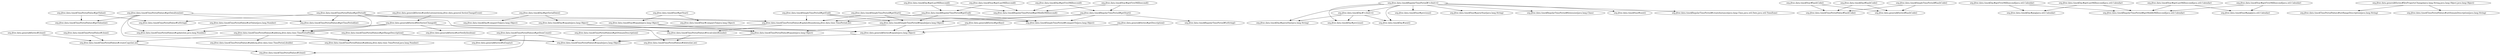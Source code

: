 digraph G {
  "org.jfree.data.time$RegularTimePeriod#getEnd()" -> "org.jfree.data.time$TimePeriodValues#updateBounds(org.jfree.data.time.TimePeriod,int)";
  "org.jfree.data.time$RegularTimePeriod#getEnd()" -> "org.jfree.data.time$SimpleTimePeriod#compareTo(java.lang.Object)";
  "org.jfree.data.time$RegularTimePeriod#getEnd()" -> "org.jfree.data.time$SimpleTimePeriod#equals(java.lang.Object)";
  "org.jfree.data.time$TimePeriodValues#updateBounds(org.jfree.data.time.TimePeriod,int)" -> "org.jfree.data.time$TimePeriodValues#add(org.jfree.data.time.TimePeriodValue)";
  "org.jfree.data.time$TimePeriodValues#updateBounds(org.jfree.data.time.TimePeriod,int)" -> "org.jfree.data.time$TimePeriodValues#recalculateBounds()";
  "org.jfree.data.time$Day#getSerialDate()" -> "org.jfree.data.time$Day#compareTo(java.lang.Object)";
  "org.jfree.data.time$Day#getSerialDate()" -> "org.jfree.data.time$Day#equals(java.lang.Object)";
  "org.jfree.data.time$Day#getLastMillisecond()" -> "org.jfree.data.time$RegularTimePeriod#getMiddleMillisecond()";
  "org.jfree.data.time$Day#getLastMillisecond()" -> "org.jfree.data.time$RegularTimePeriod#getEnd()";
  "org.jfree.data.time$Day#getFirstMillisecond()" -> "org.jfree.data.time$RegularTimePeriod#getStart()";
  "org.jfree.data.time$Day#getFirstMillisecond()" -> "org.jfree.data.time$RegularTimePeriod#getMiddleMillisecond()";
  "org.jfree.data.time$RegularTimePeriod#getStart()" -> "org.jfree.data.time$SimpleTimePeriod#equals(java.lang.Object)";
  "org.jfree.data.time$RegularTimePeriod#getStart()" -> "org.jfree.data.time$SimpleTimePeriod#compareTo(java.lang.Object)";
  "org.jfree.data.time$RegularTimePeriod#getStart()" -> "org.jfree.data.time$TimePeriodValues#updateBounds(org.jfree.data.time.TimePeriod,int)";
  "org.jfree.data.time$RegularTimePeriod#getStart()" -> "org.jfree.data.time$RegularTimePeriod#toString()";
  "org.jfree.data.time$TimePeriodValues#getDomainDescription()" -> "org.jfree.data.time$TimePeriodValues#equals(java.lang.Object)";
  "org.jfree.data.time$Day#<clinit>()" -> "org.jfree.data.time$Day#parseDay(java.lang.String)";
  "org.jfree.data.time$Day#<clinit>()" -> "org.jfree.data.time$Day#previous()";
  "org.jfree.data.time$Day#<clinit>()" -> "org.jfree.data.time$Day#next()";
  "org.jfree.data.time$TimePeriodValues#add(org.jfree.data.time.TimePeriodValue)" -> "org.jfree.data.time$TimePeriodValues#add(org.jfree.data.time.TimePeriod,double)";
  "org.jfree.data.time$TimePeriodValues#add(org.jfree.data.time.TimePeriodValue)" -> "org.jfree.data.time$TimePeriodValues#createCopy(int,int)";
  "org.jfree.data.time$TimePeriodValues#add(org.jfree.data.time.TimePeriodValue)" -> "org.jfree.data.time$TimePeriodValues#add(org.jfree.data.time.TimePeriod,java.lang.Number)";
  "org.jfree.data.time$RegularTimePeriod#<clinit>()" -> "org.jfree.data.time$Year#previous()";
  "org.jfree.data.time$RegularTimePeriod#<clinit>()" -> "org.jfree.data.time$Year#parseYear(java.lang.String)";
  "org.jfree.data.time$RegularTimePeriod#<clinit>()" -> "org.jfree.data.time$RegularTimePeriod#downsize(java.lang.Class)";
  "org.jfree.data.time$RegularTimePeriod#<clinit>()" -> "org.jfree.data.time$Day#previous()";
  "org.jfree.data.time$RegularTimePeriod#<clinit>()" -> "org.jfree.data.time$Year#next()";
  "org.jfree.data.time$RegularTimePeriod#<clinit>()" -> "org.jfree.data.time$RegularTimePeriod#createInstance(java.lang.Class,java.util.Date,java.util.TimeZone)";
  "org.jfree.data.time$RegularTimePeriod#<clinit>()" -> "org.jfree.data.time$Day#next()";
  "org.jfree.data.time$RegularTimePeriod#<clinit>()" -> "org.jfree.data.time$Day#<clinit>()";
  "org.jfree.data.time$RegularTimePeriod#<clinit>()" -> "org.jfree.data.time$Day#parseDay(java.lang.String)";
  "org.jfree.data.time$TimePeriodValues#getDataItem(int)" -> "org.jfree.data.time$TimePeriodValues#getValue(int)";
  "org.jfree.data.time$TimePeriodValues#getDataItem(int)" -> "org.jfree.data.time$TimePeriodValues#update(int,java.lang.Number)";
  "org.jfree.data.time$TimePeriodValues#getDataItem(int)" -> "org.jfree.data.time$TimePeriodValues#updateBounds(org.jfree.data.time.TimePeriod,int)";
  "org.jfree.data.time$TimePeriodValues#getDataItem(int)" -> "org.jfree.data.time$TimePeriodValues#equals(java.lang.Object)";
  "org.jfree.data.time$TimePeriodValues#getDataItem(int)" -> "org.jfree.data.time$TimePeriodValues#getTimePeriod(int)";
  "org.jfree.data.time$SimpleTimePeriod#getStart()" -> "org.jfree.data.time$TimePeriodValues#updateBounds(org.jfree.data.time.TimePeriod,int)";
  "org.jfree.data.time$SimpleTimePeriod#getStart()" -> "org.jfree.data.time$SimpleTimePeriod#equals(java.lang.Object)";
  "org.jfree.data.time$SimpleTimePeriod#getStart()" -> "org.jfree.data.time$SimpleTimePeriod#compareTo(java.lang.Object)";
  "org.jfree.data.time$SimpleTimePeriod#equals(java.lang.Object)" -> "org.jfree.data.general$Series#equals(java.lang.Object)";
  "org.jfree.data.time$SimpleTimePeriod#equals(java.lang.Object)" -> "org.jfree.data.time$TimePeriodValue#equals(java.lang.Object)";
  "org.jfree.data.time$Year#hashCode()" -> "org.jfree.data.time$TimePeriodValue#hashCode()";
  "org.jfree.data.time$Year#hashCode()" -> "org.jfree.data.general$Series#hashCode()";
  "org.jfree.data.time$TimePeriodValue#getPeriod()" -> "org.jfree.data.time$TimePeriodValues#recalculateBounds()";
  "org.jfree.data.time$TimePeriodValue#getPeriod()" -> "org.jfree.data.time$TimePeriodValues#updateBounds(org.jfree.data.time.TimePeriod,int)";
  "org.jfree.data.time$TimePeriodValue#getPeriod()" -> "org.jfree.data.time$TimePeriodValues#getTimePeriod(int)";
  "org.jfree.data.time$TimePeriodValue#getPeriod()" -> "org.jfree.data.time$TimePeriodValue#toString()";
  "org.jfree.data.time$TimePeriodValue#getPeriod()" -> "org.jfree.data.time$TimePeriodValues#add(org.jfree.data.time.TimePeriodValue)";
  "org.jfree.data.time$TimePeriodValues#recalculateBounds()" -> "org.jfree.data.time$TimePeriodValues#delete(int,int)";
  "org.jfree.data.time$Day#hashCode()" -> "org.jfree.data.time$TimePeriodValue#hashCode()";
  "org.jfree.data.time$Day#hashCode()" -> "org.jfree.data.general$Series#hashCode()";
  "org.jfree.data.time$Day#equals(java.lang.Object)" -> "org.jfree.data.time$TimePeriodValue#equals(java.lang.Object)";
  "org.jfree.data.time$Day#equals(java.lang.Object)" -> "org.jfree.data.general$Series#equals(java.lang.Object)";
  "org.jfree.data.general$Series#clone()" -> "org.jfree.data.time$TimePeriodValues#createCopy(int,int)";
  "org.jfree.data.time$TimePeriodValues#createCopy(int,int)" -> "org.jfree.data.time$TimePeriodValues#clone()";
  "org.jfree.data.time$SimpleTimePeriod#hashCode()" -> "org.jfree.data.general$Series#hashCode()";
  "org.jfree.data.time$SimpleTimePeriod#hashCode()" -> "org.jfree.data.time$TimePeriodValue#hashCode()";
  "org.jfree.data.general$Series#equals(java.lang.Object)" -> "org.jfree.data.time$TimePeriodValues#equals(java.lang.Object)";
  "org.jfree.data.time$TimePeriodValue#getValue()" -> "org.jfree.data.time$TimePeriodValues#getValue(int)";
  "org.jfree.data.time$TimePeriodValue#getValue()" -> "org.jfree.data.time$TimePeriodValue#toString()";
  "org.jfree.data.time$TimePeriodValues#getItemCount()" -> "org.jfree.data.time$TimePeriodValues#clone()";
  "org.jfree.data.time$TimePeriodValues#getItemCount()" -> "org.jfree.data.general$Series#isEmpty()";
  "org.jfree.data.time$TimePeriodValues#getItemCount()" -> "org.jfree.data.time$TimePeriodValues#equals(java.lang.Object)";
  "org.jfree.data.time$Day#getFirstMillisecond(java.util.Calendar)" -> "org.jfree.data.time$Day#peg(java.util.Calendar)";
  "org.jfree.data.time$Day#getFirstMillisecond(java.util.Calendar)" -> "org.jfree.data.time$RegularTimePeriod#getMiddleMillisecond(java.util.Calendar)";
  "org.jfree.data.time$Year#equals(java.lang.Object)" -> "org.jfree.data.time$TimePeriodValue#equals(java.lang.Object)";
  "org.jfree.data.time$Year#equals(java.lang.Object)" -> "org.jfree.data.general$Series#equals(java.lang.Object)";
  "org.jfree.data.time$TimePeriodValue#equals(java.lang.Object)" -> "org.jfree.data.time$TimePeriodValues#equals(java.lang.Object)";
  "org.jfree.data.general$Series#fireSeriesChanged()" -> "org.jfree.data.general$Series#setNotify(boolean)";
  "org.jfree.data.general$Series#fireSeriesChanged()" -> "org.jfree.data.time$TimePeriodValues#delete(int,int)";
  "org.jfree.data.general$Series#fireSeriesChanged()" -> "org.jfree.data.time$TimePeriodValues#update(int,java.lang.Number)";
  "org.jfree.data.general$Series#fireSeriesChanged()" -> "org.jfree.data.time$TimePeriodValues#add(org.jfree.data.time.TimePeriodValue)";
  "org.jfree.data.time$SimpleTimePeriod#getEnd()" -> "org.jfree.data.time$SimpleTimePeriod#compareTo(java.lang.Object)";
  "org.jfree.data.time$SimpleTimePeriod#getEnd()" -> "org.jfree.data.time$TimePeriodValues#updateBounds(org.jfree.data.time.TimePeriod,int)";
  "org.jfree.data.time$SimpleTimePeriod#getEnd()" -> "org.jfree.data.time$SimpleTimePeriod#equals(java.lang.Object)";
  "org.jfree.data.general$Series#getKey()" -> "org.jfree.data.general$Series#equals(java.lang.Object)";
  "org.jfree.data.time$TimePeriodValue#setValue(java.lang.Number)" -> "org.jfree.data.time$TimePeriodValues#update(int,java.lang.Number)";
  "org.jfree.data.time$TimePeriodValues#getRangeDescription()" -> "org.jfree.data.time$TimePeriodValues#equals(java.lang.Object)";
  "org.jfree.data.time$Year#getYear()" -> "org.jfree.data.time$Year#equals(java.lang.Object)";
  "org.jfree.data.time$Year#getYear()" -> "org.jfree.data.time$Year#compareTo(java.lang.Object)";
  "org.jfree.data.time$Day#getLastMillisecond(java.util.Calendar)" -> "org.jfree.data.time$Day#peg(java.util.Calendar)";
  "org.jfree.data.time$Day#getLastMillisecond(java.util.Calendar)" -> "org.jfree.data.time$RegularTimePeriod#getMiddleMillisecond(java.util.Calendar)";
  "org.jfree.data.time$Year#getLastMillisecond()" -> "org.jfree.data.time$RegularTimePeriod#getMiddleMillisecond()";
  "org.jfree.data.time$Year#getLastMillisecond()" -> "org.jfree.data.time$RegularTimePeriod#getEnd()";
  "org.jfree.data.general$Series#firePropertyChange(java.lang.String,java.lang.Object,java.lang.Object)" -> "org.jfree.data.time$TimePeriodValues#setRangeDescription(java.lang.String)";
  "org.jfree.data.general$Series#firePropertyChange(java.lang.String,java.lang.Object,java.lang.Object)" -> "org.jfree.data.time$TimePeriodValues#setDomainDescription(java.lang.String)";
  "org.jfree.data.time$Year#getFirstMillisecond()" -> "org.jfree.data.time$RegularTimePeriod#getMiddleMillisecond()";
  "org.jfree.data.time$Year#getFirstMillisecond()" -> "org.jfree.data.time$RegularTimePeriod#getStart()";
  "org.jfree.data.general$Series#getDescription()" -> "org.jfree.data.general$Series#equals(java.lang.Object)";
  "org.jfree.data.time$Year#getLastMillisecond(java.util.Calendar)" -> "org.jfree.data.time$Year#peg(java.util.Calendar)";
  "org.jfree.data.time$Year#getLastMillisecond(java.util.Calendar)" -> "org.jfree.data.time$RegularTimePeriod#getMiddleMillisecond(java.util.Calendar)";
  "org.jfree.data.time$TimePeriodValue#clone()" -> "org.jfree.data.time$TimePeriodValues#createCopy(int,int)";
  "org.jfree.data.general$Series#notifyListeners(org.jfree.data.general.SeriesChangeEvent)" -> "org.jfree.data.general$Series#fireSeriesChanged()";
  "org.jfree.data.time$Year#getFirstMillisecond(java.util.Calendar)" -> "org.jfree.data.time$RegularTimePeriod#getMiddleMillisecond(java.util.Calendar)";
  "org.jfree.data.time$Year#getFirstMillisecond(java.util.Calendar)" -> "org.jfree.data.time$Year#peg(java.util.Calendar)";
}
